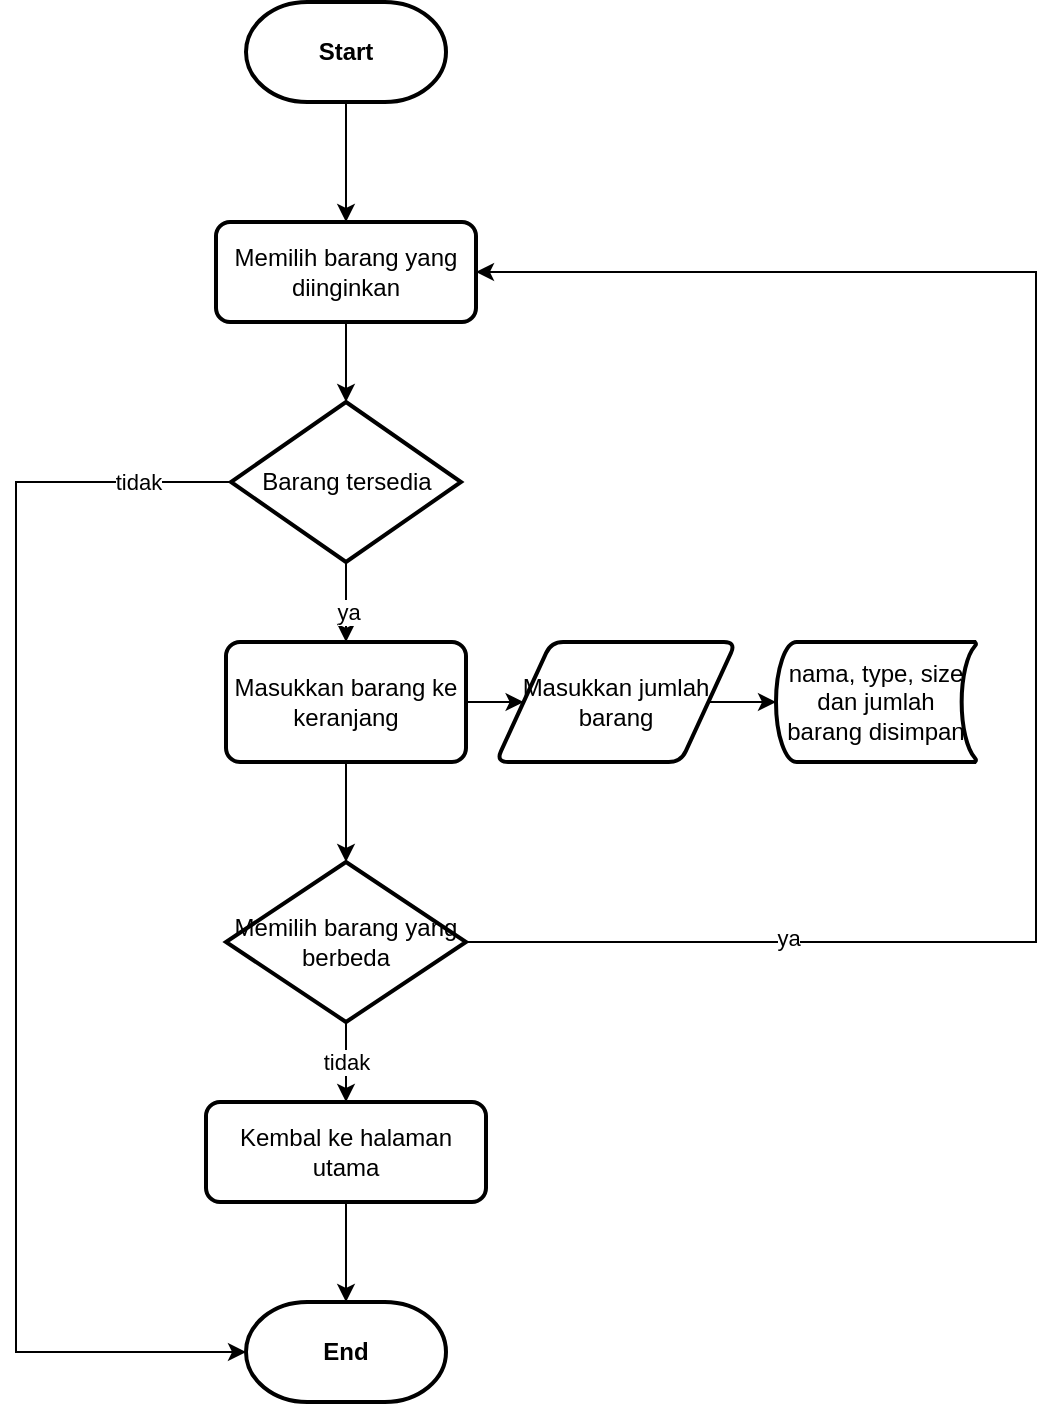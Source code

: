 <mxfile version="14.0.1" type="device"><diagram id="noHaEn8vhtESdJkXOSV3" name="Page-1"><mxGraphModel dx="788" dy="493" grid="1" gridSize="10" guides="1" tooltips="1" connect="1" arrows="1" fold="1" page="1" pageScale="1" pageWidth="850" pageHeight="1100" math="0" shadow="0"><root><mxCell id="0"/><mxCell id="1" parent="0"/><mxCell id="jSPiv76kTUQA_-6a-YXj-10" style="edgeStyle=orthogonalEdgeStyle;rounded=0;orthogonalLoop=1;jettySize=auto;html=1;" edge="1" parent="1" source="jSPiv76kTUQA_-6a-YXj-1" target="jSPiv76kTUQA_-6a-YXj-2"><mxGeometry relative="1" as="geometry"/></mxCell><mxCell id="jSPiv76kTUQA_-6a-YXj-1" value="&lt;b&gt;Start&lt;/b&gt;" style="strokeWidth=2;html=1;shape=mxgraph.flowchart.terminator;whiteSpace=wrap;" vertex="1" parent="1"><mxGeometry x="405" y="10" width="100" height="50" as="geometry"/></mxCell><mxCell id="jSPiv76kTUQA_-6a-YXj-11" style="edgeStyle=orthogonalEdgeStyle;rounded=0;orthogonalLoop=1;jettySize=auto;html=1;entryX=0.5;entryY=0;entryDx=0;entryDy=0;entryPerimeter=0;" edge="1" parent="1" source="jSPiv76kTUQA_-6a-YXj-2" target="jSPiv76kTUQA_-6a-YXj-3"><mxGeometry relative="1" as="geometry"/></mxCell><mxCell id="jSPiv76kTUQA_-6a-YXj-2" value="Memilih barang yang diinginkan" style="rounded=1;whiteSpace=wrap;html=1;absoluteArcSize=1;arcSize=14;strokeWidth=2;" vertex="1" parent="1"><mxGeometry x="390" y="120" width="130" height="50" as="geometry"/></mxCell><mxCell id="jSPiv76kTUQA_-6a-YXj-12" style="edgeStyle=orthogonalEdgeStyle;rounded=0;orthogonalLoop=1;jettySize=auto;html=1;" edge="1" parent="1" source="jSPiv76kTUQA_-6a-YXj-3" target="jSPiv76kTUQA_-6a-YXj-5"><mxGeometry relative="1" as="geometry"/></mxCell><mxCell id="jSPiv76kTUQA_-6a-YXj-18" value="ya" style="edgeLabel;html=1;align=center;verticalAlign=middle;resizable=0;points=[];" vertex="1" connectable="0" parent="jSPiv76kTUQA_-6a-YXj-12"><mxGeometry x="0.24" y="1" relative="1" as="geometry"><mxPoint as="offset"/></mxGeometry></mxCell><mxCell id="jSPiv76kTUQA_-6a-YXj-15" style="edgeStyle=orthogonalEdgeStyle;rounded=0;orthogonalLoop=1;jettySize=auto;html=1;" edge="1" parent="1" source="jSPiv76kTUQA_-6a-YXj-3" target="jSPiv76kTUQA_-6a-YXj-4"><mxGeometry relative="1" as="geometry"><Array as="points"><mxPoint x="290" y="250"/><mxPoint x="290" y="685"/></Array></mxGeometry></mxCell><mxCell id="jSPiv76kTUQA_-6a-YXj-24" value="tidak" style="edgeLabel;html=1;align=center;verticalAlign=middle;resizable=0;points=[];" vertex="1" connectable="0" parent="jSPiv76kTUQA_-6a-YXj-15"><mxGeometry x="-0.859" relative="1" as="geometry"><mxPoint as="offset"/></mxGeometry></mxCell><mxCell id="jSPiv76kTUQA_-6a-YXj-3" value="Barang tersedia" style="strokeWidth=2;html=1;shape=mxgraph.flowchart.decision;whiteSpace=wrap;" vertex="1" parent="1"><mxGeometry x="397.5" y="210" width="115" height="80" as="geometry"/></mxCell><mxCell id="jSPiv76kTUQA_-6a-YXj-4" value="&lt;b&gt;End&lt;/b&gt;" style="strokeWidth=2;html=1;shape=mxgraph.flowchart.terminator;whiteSpace=wrap;" vertex="1" parent="1"><mxGeometry x="405" y="660" width="100" height="50" as="geometry"/></mxCell><mxCell id="jSPiv76kTUQA_-6a-YXj-13" style="edgeStyle=orthogonalEdgeStyle;rounded=0;orthogonalLoop=1;jettySize=auto;html=1;" edge="1" parent="1" source="jSPiv76kTUQA_-6a-YXj-5" target="jSPiv76kTUQA_-6a-YXj-6"><mxGeometry relative="1" as="geometry"/></mxCell><mxCell id="jSPiv76kTUQA_-6a-YXj-22" style="edgeStyle=orthogonalEdgeStyle;rounded=0;orthogonalLoop=1;jettySize=auto;html=1;" edge="1" parent="1" source="jSPiv76kTUQA_-6a-YXj-5" target="jSPiv76kTUQA_-6a-YXj-19"><mxGeometry relative="1" as="geometry"/></mxCell><mxCell id="jSPiv76kTUQA_-6a-YXj-5" value="Masukkan barang ke keranjang" style="rounded=1;whiteSpace=wrap;html=1;absoluteArcSize=1;arcSize=14;strokeWidth=2;" vertex="1" parent="1"><mxGeometry x="395" y="330" width="120" height="60" as="geometry"/></mxCell><mxCell id="jSPiv76kTUQA_-6a-YXj-14" style="edgeStyle=orthogonalEdgeStyle;rounded=0;orthogonalLoop=1;jettySize=auto;html=1;" edge="1" parent="1" source="jSPiv76kTUQA_-6a-YXj-6" target="jSPiv76kTUQA_-6a-YXj-8"><mxGeometry relative="1" as="geometry"/></mxCell><mxCell id="jSPiv76kTUQA_-6a-YXj-6" value="Masukkan jumlah barang" style="shape=parallelogram;html=1;strokeWidth=2;perimeter=parallelogramPerimeter;whiteSpace=wrap;rounded=1;arcSize=12;size=0.23;" vertex="1" parent="1"><mxGeometry x="530" y="330" width="120" height="60" as="geometry"/></mxCell><mxCell id="jSPiv76kTUQA_-6a-YXj-8" value="nama, type, size dan jumlah barang disimpan" style="strokeWidth=2;html=1;shape=mxgraph.flowchart.stored_data;whiteSpace=wrap;" vertex="1" parent="1"><mxGeometry x="670" y="330" width="100" height="60" as="geometry"/></mxCell><mxCell id="jSPiv76kTUQA_-6a-YXj-20" style="edgeStyle=orthogonalEdgeStyle;rounded=0;orthogonalLoop=1;jettySize=auto;html=1;entryX=1;entryY=0.5;entryDx=0;entryDy=0;" edge="1" parent="1" source="jSPiv76kTUQA_-6a-YXj-19" target="jSPiv76kTUQA_-6a-YXj-2"><mxGeometry relative="1" as="geometry"><mxPoint x="780" y="270" as="targetPoint"/><Array as="points"><mxPoint x="800" y="480"/><mxPoint x="800" y="145"/></Array></mxGeometry></mxCell><mxCell id="jSPiv76kTUQA_-6a-YXj-25" value="ya" style="edgeLabel;html=1;align=center;verticalAlign=middle;resizable=0;points=[];" vertex="1" connectable="0" parent="jSPiv76kTUQA_-6a-YXj-20"><mxGeometry x="-0.642" y="2" relative="1" as="geometry"><mxPoint as="offset"/></mxGeometry></mxCell><mxCell id="jSPiv76kTUQA_-6a-YXj-27" value="tidak" style="edgeStyle=orthogonalEdgeStyle;rounded=0;orthogonalLoop=1;jettySize=auto;html=1;entryX=0.5;entryY=0;entryDx=0;entryDy=0;" edge="1" parent="1" source="jSPiv76kTUQA_-6a-YXj-19" target="jSPiv76kTUQA_-6a-YXj-26"><mxGeometry relative="1" as="geometry"/></mxCell><mxCell id="jSPiv76kTUQA_-6a-YXj-19" value="Memilih barang yang berbeda" style="strokeWidth=2;html=1;shape=mxgraph.flowchart.decision;whiteSpace=wrap;" vertex="1" parent="1"><mxGeometry x="395" y="440" width="120" height="80" as="geometry"/></mxCell><mxCell id="jSPiv76kTUQA_-6a-YXj-28" style="edgeStyle=orthogonalEdgeStyle;rounded=0;orthogonalLoop=1;jettySize=auto;html=1;entryX=0.5;entryY=0;entryDx=0;entryDy=0;entryPerimeter=0;" edge="1" parent="1" source="jSPiv76kTUQA_-6a-YXj-26" target="jSPiv76kTUQA_-6a-YXj-4"><mxGeometry relative="1" as="geometry"/></mxCell><mxCell id="jSPiv76kTUQA_-6a-YXj-26" value="Kembal ke halaman utama" style="rounded=1;whiteSpace=wrap;html=1;absoluteArcSize=1;arcSize=14;strokeWidth=2;" vertex="1" parent="1"><mxGeometry x="385" y="560" width="140" height="50" as="geometry"/></mxCell></root></mxGraphModel></diagram></mxfile>